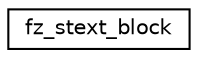 digraph "Graphical Class Hierarchy"
{
 // LATEX_PDF_SIZE
  edge [fontname="Helvetica",fontsize="10",labelfontname="Helvetica",labelfontsize="10"];
  node [fontname="Helvetica",fontsize="10",shape=record];
  rankdir="LR";
  Node0 [label="fz_stext_block",height=0.2,width=0.4,color="black", fillcolor="white", style="filled",URL="$structfz__stext__block.html",tooltip=" "];
}
